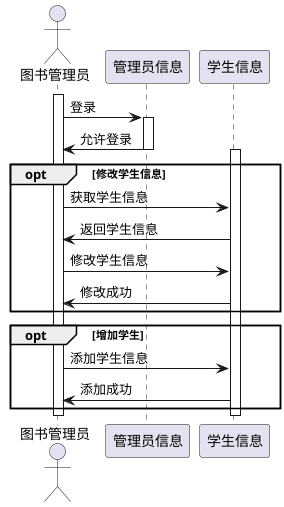@startuml
actor 图书管理员
activate 图书管理员
图书管理员->管理员信息:登录
activate 管理员信息
管理员信息->图书管理员:允许登录
deactivate 管理员信息
activate 学生信息
opt 修改学生信息
    图书管理员->学生信息:获取学生信息
    学生信息->图书管理员:返回学生信息
    图书管理员->学生信息:修改学生信息
    学生信息->图书管理员:修改成功
end
opt 增加学生
    图书管理员->学生信息:添加学生信息
    学生信息->图书管理员:添加成功
end
deactivate 学生信息
deactivate 图书管理员
@enduml